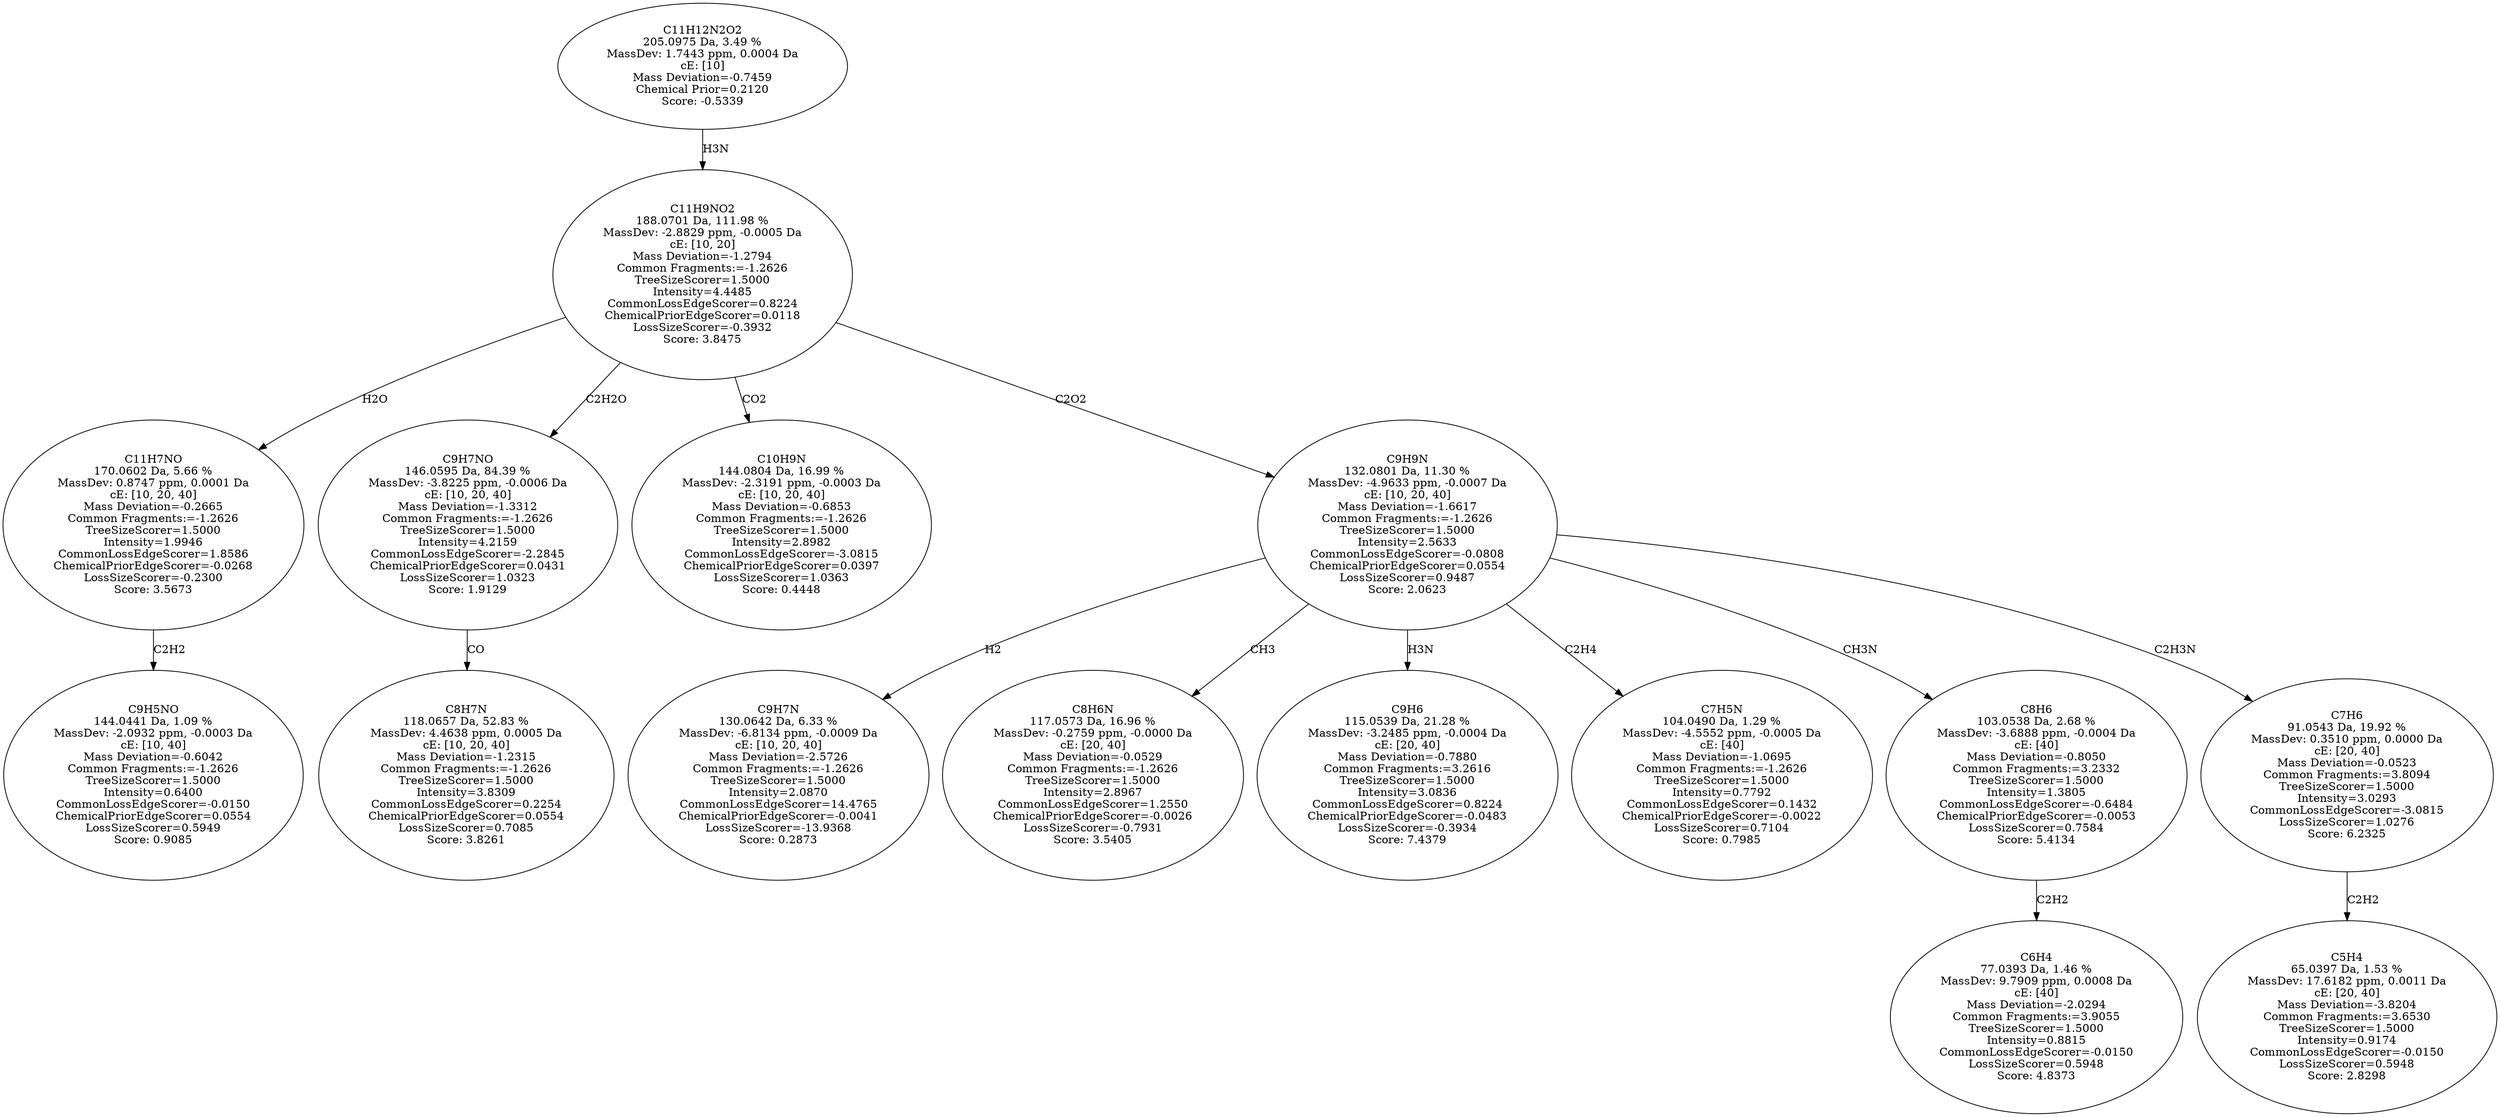 strict digraph {
v1 [label="C9H5NO\n144.0441 Da, 1.09 %\nMassDev: -2.0932 ppm, -0.0003 Da\ncE: [10, 40]\nMass Deviation=-0.6042\nCommon Fragments:=-1.2626\nTreeSizeScorer=1.5000\nIntensity=0.6400\nCommonLossEdgeScorer=-0.0150\nChemicalPriorEdgeScorer=0.0554\nLossSizeScorer=0.5949\nScore: 0.9085"];
v2 [label="C11H7NO\n170.0602 Da, 5.66 %\nMassDev: 0.8747 ppm, 0.0001 Da\ncE: [10, 20, 40]\nMass Deviation=-0.2665\nCommon Fragments:=-1.2626\nTreeSizeScorer=1.5000\nIntensity=1.9946\nCommonLossEdgeScorer=1.8586\nChemicalPriorEdgeScorer=-0.0268\nLossSizeScorer=-0.2300\nScore: 3.5673"];
v3 [label="C8H7N\n118.0657 Da, 52.83 %\nMassDev: 4.4638 ppm, 0.0005 Da\ncE: [10, 20, 40]\nMass Deviation=-1.2315\nCommon Fragments:=-1.2626\nTreeSizeScorer=1.5000\nIntensity=3.8309\nCommonLossEdgeScorer=0.2254\nChemicalPriorEdgeScorer=0.0554\nLossSizeScorer=0.7085\nScore: 3.8261"];
v4 [label="C9H7NO\n146.0595 Da, 84.39 %\nMassDev: -3.8225 ppm, -0.0006 Da\ncE: [10, 20, 40]\nMass Deviation=-1.3312\nCommon Fragments:=-1.2626\nTreeSizeScorer=1.5000\nIntensity=4.2159\nCommonLossEdgeScorer=-2.2845\nChemicalPriorEdgeScorer=0.0431\nLossSizeScorer=1.0323\nScore: 1.9129"];
v5 [label="C10H9N\n144.0804 Da, 16.99 %\nMassDev: -2.3191 ppm, -0.0003 Da\ncE: [10, 20, 40]\nMass Deviation=-0.6853\nCommon Fragments:=-1.2626\nTreeSizeScorer=1.5000\nIntensity=2.8982\nCommonLossEdgeScorer=-3.0815\nChemicalPriorEdgeScorer=0.0397\nLossSizeScorer=1.0363\nScore: 0.4448"];
v6 [label="C9H7N\n130.0642 Da, 6.33 %\nMassDev: -6.8134 ppm, -0.0009 Da\ncE: [10, 20, 40]\nMass Deviation=-2.5726\nCommon Fragments:=-1.2626\nTreeSizeScorer=1.5000\nIntensity=2.0870\nCommonLossEdgeScorer=14.4765\nChemicalPriorEdgeScorer=-0.0041\nLossSizeScorer=-13.9368\nScore: 0.2873"];
v7 [label="C8H6N\n117.0573 Da, 16.96 %\nMassDev: -0.2759 ppm, -0.0000 Da\ncE: [20, 40]\nMass Deviation=-0.0529\nCommon Fragments:=-1.2626\nTreeSizeScorer=1.5000\nIntensity=2.8967\nCommonLossEdgeScorer=1.2550\nChemicalPriorEdgeScorer=-0.0026\nLossSizeScorer=-0.7931\nScore: 3.5405"];
v8 [label="C9H6\n115.0539 Da, 21.28 %\nMassDev: -3.2485 ppm, -0.0004 Da\ncE: [20, 40]\nMass Deviation=-0.7880\nCommon Fragments:=3.2616\nTreeSizeScorer=1.5000\nIntensity=3.0836\nCommonLossEdgeScorer=0.8224\nChemicalPriorEdgeScorer=-0.0483\nLossSizeScorer=-0.3934\nScore: 7.4379"];
v9 [label="C7H5N\n104.0490 Da, 1.29 %\nMassDev: -4.5552 ppm, -0.0005 Da\ncE: [40]\nMass Deviation=-1.0695\nCommon Fragments:=-1.2626\nTreeSizeScorer=1.5000\nIntensity=0.7792\nCommonLossEdgeScorer=0.1432\nChemicalPriorEdgeScorer=-0.0022\nLossSizeScorer=0.7104\nScore: 0.7985"];
v10 [label="C6H4\n77.0393 Da, 1.46 %\nMassDev: 9.7909 ppm, 0.0008 Da\ncE: [40]\nMass Deviation=-2.0294\nCommon Fragments:=3.9055\nTreeSizeScorer=1.5000\nIntensity=0.8815\nCommonLossEdgeScorer=-0.0150\nLossSizeScorer=0.5948\nScore: 4.8373"];
v11 [label="C8H6\n103.0538 Da, 2.68 %\nMassDev: -3.6888 ppm, -0.0004 Da\ncE: [40]\nMass Deviation=-0.8050\nCommon Fragments:=3.2332\nTreeSizeScorer=1.5000\nIntensity=1.3805\nCommonLossEdgeScorer=-0.6484\nChemicalPriorEdgeScorer=-0.0053\nLossSizeScorer=0.7584\nScore: 5.4134"];
v12 [label="C5H4\n65.0397 Da, 1.53 %\nMassDev: 17.6182 ppm, 0.0011 Da\ncE: [20, 40]\nMass Deviation=-3.8204\nCommon Fragments:=3.6530\nTreeSizeScorer=1.5000\nIntensity=0.9174\nCommonLossEdgeScorer=-0.0150\nLossSizeScorer=0.5948\nScore: 2.8298"];
v13 [label="C7H6\n91.0543 Da, 19.92 %\nMassDev: 0.3510 ppm, 0.0000 Da\ncE: [20, 40]\nMass Deviation=-0.0523\nCommon Fragments:=3.8094\nTreeSizeScorer=1.5000\nIntensity=3.0293\nCommonLossEdgeScorer=-3.0815\nLossSizeScorer=1.0276\nScore: 6.2325"];
v14 [label="C9H9N\n132.0801 Da, 11.30 %\nMassDev: -4.9633 ppm, -0.0007 Da\ncE: [10, 20, 40]\nMass Deviation=-1.6617\nCommon Fragments:=-1.2626\nTreeSizeScorer=1.5000\nIntensity=2.5633\nCommonLossEdgeScorer=-0.0808\nChemicalPriorEdgeScorer=0.0554\nLossSizeScorer=0.9487\nScore: 2.0623"];
v15 [label="C11H9NO2\n188.0701 Da, 111.98 %\nMassDev: -2.8829 ppm, -0.0005 Da\ncE: [10, 20]\nMass Deviation=-1.2794\nCommon Fragments:=-1.2626\nTreeSizeScorer=1.5000\nIntensity=4.4485\nCommonLossEdgeScorer=0.8224\nChemicalPriorEdgeScorer=0.0118\nLossSizeScorer=-0.3932\nScore: 3.8475"];
v16 [label="C11H12N2O2\n205.0975 Da, 3.49 %\nMassDev: 1.7443 ppm, 0.0004 Da\ncE: [10]\nMass Deviation=-0.7459\nChemical Prior=0.2120\nScore: -0.5339"];
v2 -> v1 [label="C2H2"];
v15 -> v2 [label="H2O"];
v4 -> v3 [label="CO"];
v15 -> v4 [label="C2H2O"];
v15 -> v5 [label="CO2"];
v14 -> v6 [label="H2"];
v14 -> v7 [label="CH3"];
v14 -> v8 [label="H3N"];
v14 -> v9 [label="C2H4"];
v11 -> v10 [label="C2H2"];
v14 -> v11 [label="CH3N"];
v13 -> v12 [label="C2H2"];
v14 -> v13 [label="C2H3N"];
v15 -> v14 [label="C2O2"];
v16 -> v15 [label="H3N"];
}